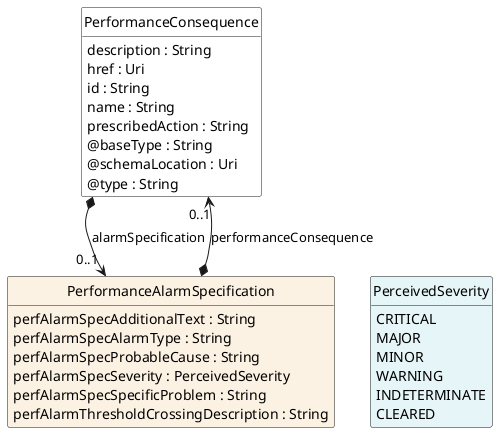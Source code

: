 @startuml
hide circle
hide methods
hide stereotype
show <<Enumeration>> stereotype
skinparam class {
   BackgroundColor<<Enumeration>> #E6F5F7
   BackgroundColor<<Ref>> #FFFFE0
   BackgroundColor<<Pivot>> #FFFFFFF
   BackgroundColor<<SimpleType>> #E2F0DA
   BackgroundColor #FCF2E3
}

class PerformanceConsequence <<Pivot>> {
    description : String
    href : Uri
    id : String
    name : String
    prescribedAction : String
    @baseType : String
    @schemaLocation : Uri
    @type : String
}

class PerformanceAlarmSpecification  {
    perfAlarmSpecAdditionalText : String
    perfAlarmSpecAlarmType : String
    perfAlarmSpecProbableCause : String
    perfAlarmSpecSeverity : PerceivedSeverity
    perfAlarmSpecSpecificProblem : String
    perfAlarmThresholdCrossingDescription : String
}

class PerceivedSeverity <<Enumeration>> {
    CRITICAL
    MAJOR
    MINOR
    WARNING
    INDETERMINATE
    CLEARED
}

PerformanceConsequence *-->  "0..1" PerformanceAlarmSpecification : alarmSpecification

PerformanceConsequence "0..1" <--* PerformanceAlarmSpecification : performanceConsequence

PerformanceAlarmSpecification -right[hidden]-> PerceivedSeverity

@enduml